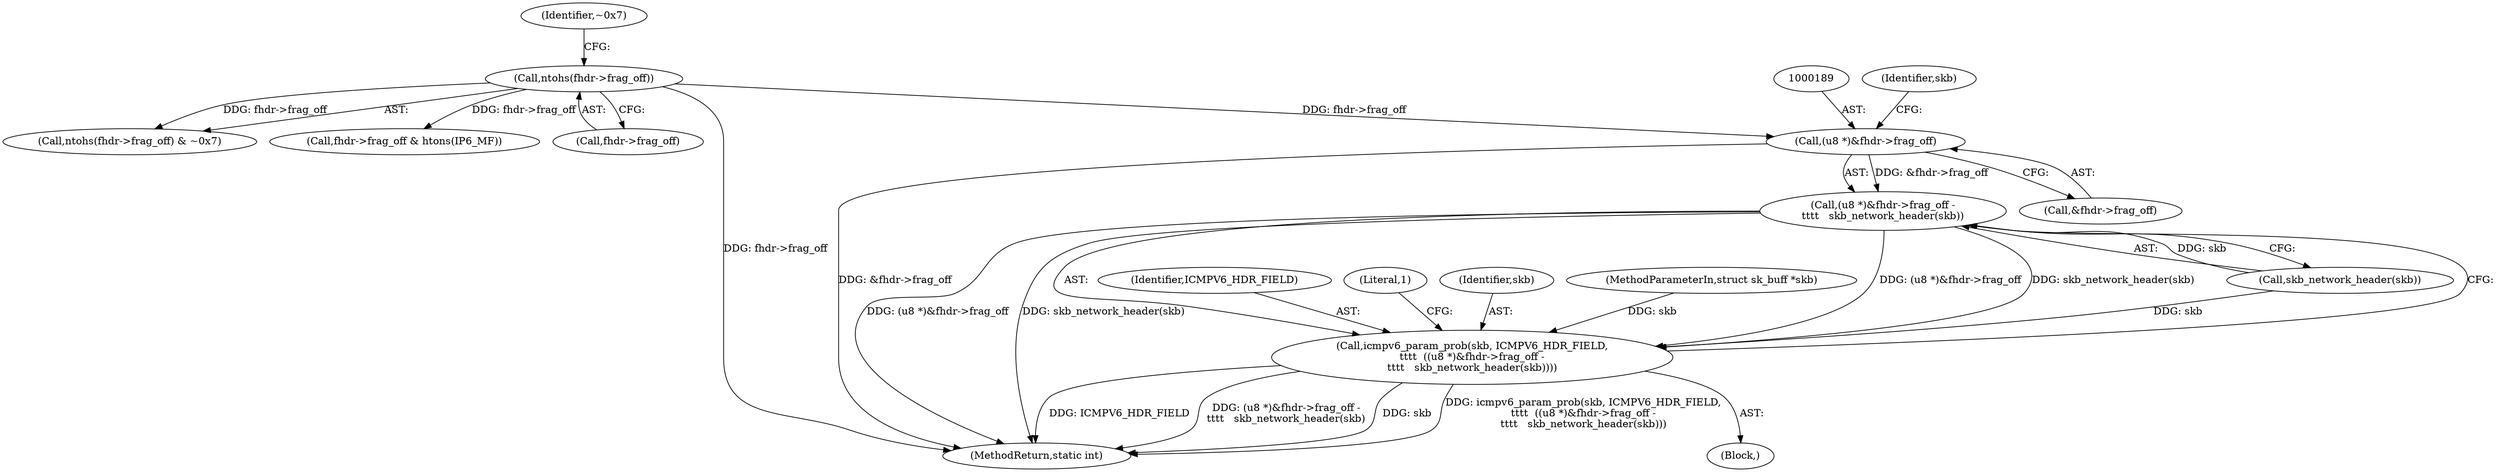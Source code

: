 digraph "0_linux_70789d7052239992824628db8133de08dc78e593_0@pointer" {
"1000188" [label="(Call,(u8 *)&fhdr->frag_off)"];
"1000144" [label="(Call,ntohs(fhdr->frag_off))"];
"1000187" [label="(Call,(u8 *)&fhdr->frag_off -\n\t\t\t\t   skb_network_header(skb))"];
"1000184" [label="(Call,icmpv6_param_prob(skb, ICMPV6_HDR_FIELD,\n\t\t\t\t  ((u8 *)&fhdr->frag_off -\n\t\t\t\t   skb_network_header(skb))))"];
"1000186" [label="(Identifier,ICMPV6_HDR_FIELD)"];
"1000144" [label="(Call,ntohs(fhdr->frag_off))"];
"1000148" [label="(Identifier,~0x7)"];
"1000184" [label="(Call,icmpv6_param_prob(skb, ICMPV6_HDR_FIELD,\n\t\t\t\t  ((u8 *)&fhdr->frag_off -\n\t\t\t\t   skb_network_header(skb))))"];
"1000198" [label="(Literal,1)"];
"1000597" [label="(MethodReturn,static int)"];
"1000143" [label="(Call,ntohs(fhdr->frag_off) & ~0x7)"];
"1000188" [label="(Call,(u8 *)&fhdr->frag_off)"];
"1000185" [label="(Identifier,skb)"];
"1000177" [label="(Block,)"];
"1000190" [label="(Call,&fhdr->frag_off)"];
"1000195" [label="(Identifier,skb)"];
"1000231" [label="(Call,fhdr->frag_off & htons(IP6_MF))"];
"1000115" [label="(MethodParameterIn,struct sk_buff *skb)"];
"1000187" [label="(Call,(u8 *)&fhdr->frag_off -\n\t\t\t\t   skb_network_header(skb))"];
"1000194" [label="(Call,skb_network_header(skb))"];
"1000145" [label="(Call,fhdr->frag_off)"];
"1000188" -> "1000187"  [label="AST: "];
"1000188" -> "1000190"  [label="CFG: "];
"1000189" -> "1000188"  [label="AST: "];
"1000190" -> "1000188"  [label="AST: "];
"1000195" -> "1000188"  [label="CFG: "];
"1000188" -> "1000597"  [label="DDG: &fhdr->frag_off"];
"1000188" -> "1000187"  [label="DDG: &fhdr->frag_off"];
"1000144" -> "1000188"  [label="DDG: fhdr->frag_off"];
"1000144" -> "1000143"  [label="AST: "];
"1000144" -> "1000145"  [label="CFG: "];
"1000145" -> "1000144"  [label="AST: "];
"1000148" -> "1000144"  [label="CFG: "];
"1000144" -> "1000597"  [label="DDG: fhdr->frag_off"];
"1000144" -> "1000143"  [label="DDG: fhdr->frag_off"];
"1000144" -> "1000231"  [label="DDG: fhdr->frag_off"];
"1000187" -> "1000184"  [label="AST: "];
"1000187" -> "1000194"  [label="CFG: "];
"1000194" -> "1000187"  [label="AST: "];
"1000184" -> "1000187"  [label="CFG: "];
"1000187" -> "1000597"  [label="DDG: (u8 *)&fhdr->frag_off"];
"1000187" -> "1000597"  [label="DDG: skb_network_header(skb)"];
"1000187" -> "1000184"  [label="DDG: (u8 *)&fhdr->frag_off"];
"1000187" -> "1000184"  [label="DDG: skb_network_header(skb)"];
"1000194" -> "1000187"  [label="DDG: skb"];
"1000184" -> "1000177"  [label="AST: "];
"1000185" -> "1000184"  [label="AST: "];
"1000186" -> "1000184"  [label="AST: "];
"1000198" -> "1000184"  [label="CFG: "];
"1000184" -> "1000597"  [label="DDG: ICMPV6_HDR_FIELD"];
"1000184" -> "1000597"  [label="DDG: (u8 *)&fhdr->frag_off -\n\t\t\t\t   skb_network_header(skb)"];
"1000184" -> "1000597"  [label="DDG: skb"];
"1000184" -> "1000597"  [label="DDG: icmpv6_param_prob(skb, ICMPV6_HDR_FIELD,\n\t\t\t\t  ((u8 *)&fhdr->frag_off -\n\t\t\t\t   skb_network_header(skb)))"];
"1000194" -> "1000184"  [label="DDG: skb"];
"1000115" -> "1000184"  [label="DDG: skb"];
}

